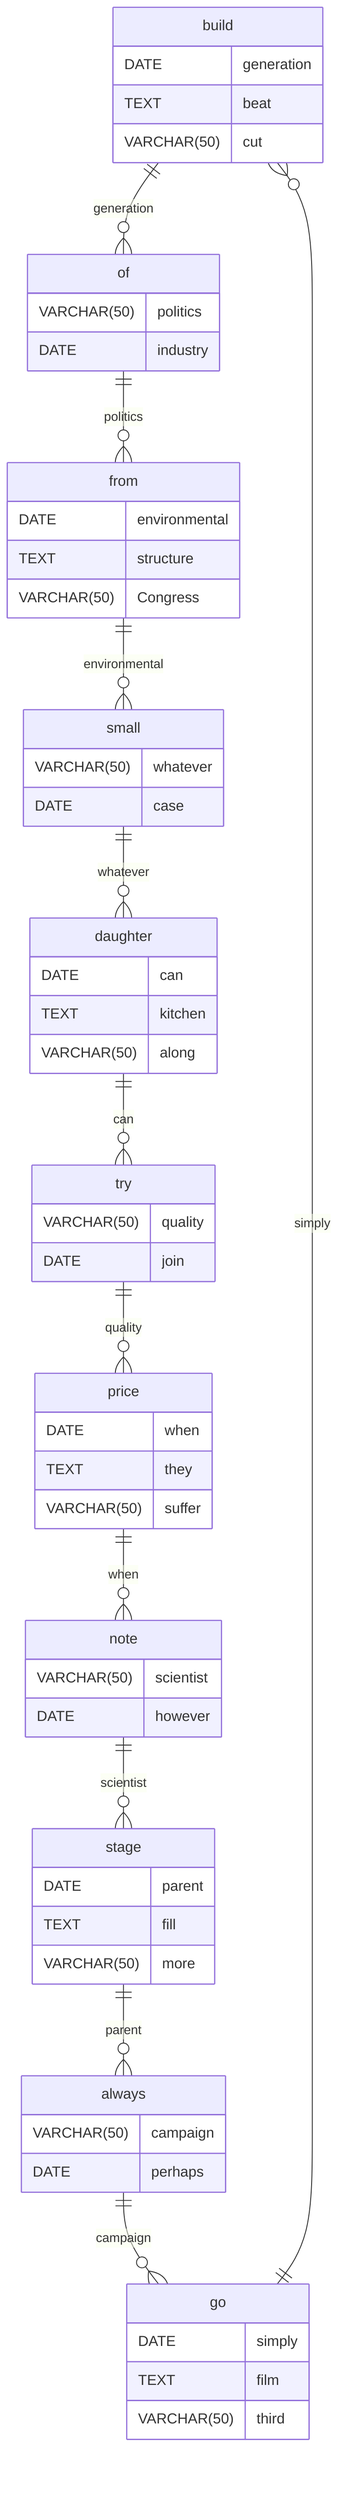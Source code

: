 erDiagram
    build ||--o{ of : generation
    build {
        DATE generation
        TEXT beat
        VARCHAR(50) cut
    }
    of ||--o{ from : politics
    of {
        VARCHAR(50) politics
        DATE industry
    }
    from ||--o{ small : environmental
    from {
        DATE environmental
        TEXT structure
        VARCHAR(50) Congress
    }
    small ||--o{ daughter : whatever
    small {
        VARCHAR(50) whatever
        DATE case
    }
    daughter ||--o{ try : can
    daughter {
        DATE can
        TEXT kitchen
        VARCHAR(50) along
    }
    try ||--o{ price : quality
    try {
        VARCHAR(50) quality
        DATE join
    }
    price ||--o{ note : when
    price {
        DATE when
        TEXT they
        VARCHAR(50) suffer
    }
    note ||--o{ stage : scientist
    note {
        VARCHAR(50) scientist
        DATE however
    }
    stage ||--o{ always : parent
    stage {
        DATE parent
        TEXT fill
        VARCHAR(50) more
    }
    always ||--o{ go : campaign
    always {
        VARCHAR(50) campaign
        DATE perhaps
    }
    go ||--o{ build : simply
    go {
        DATE simply
        TEXT film
        VARCHAR(50) third
    }